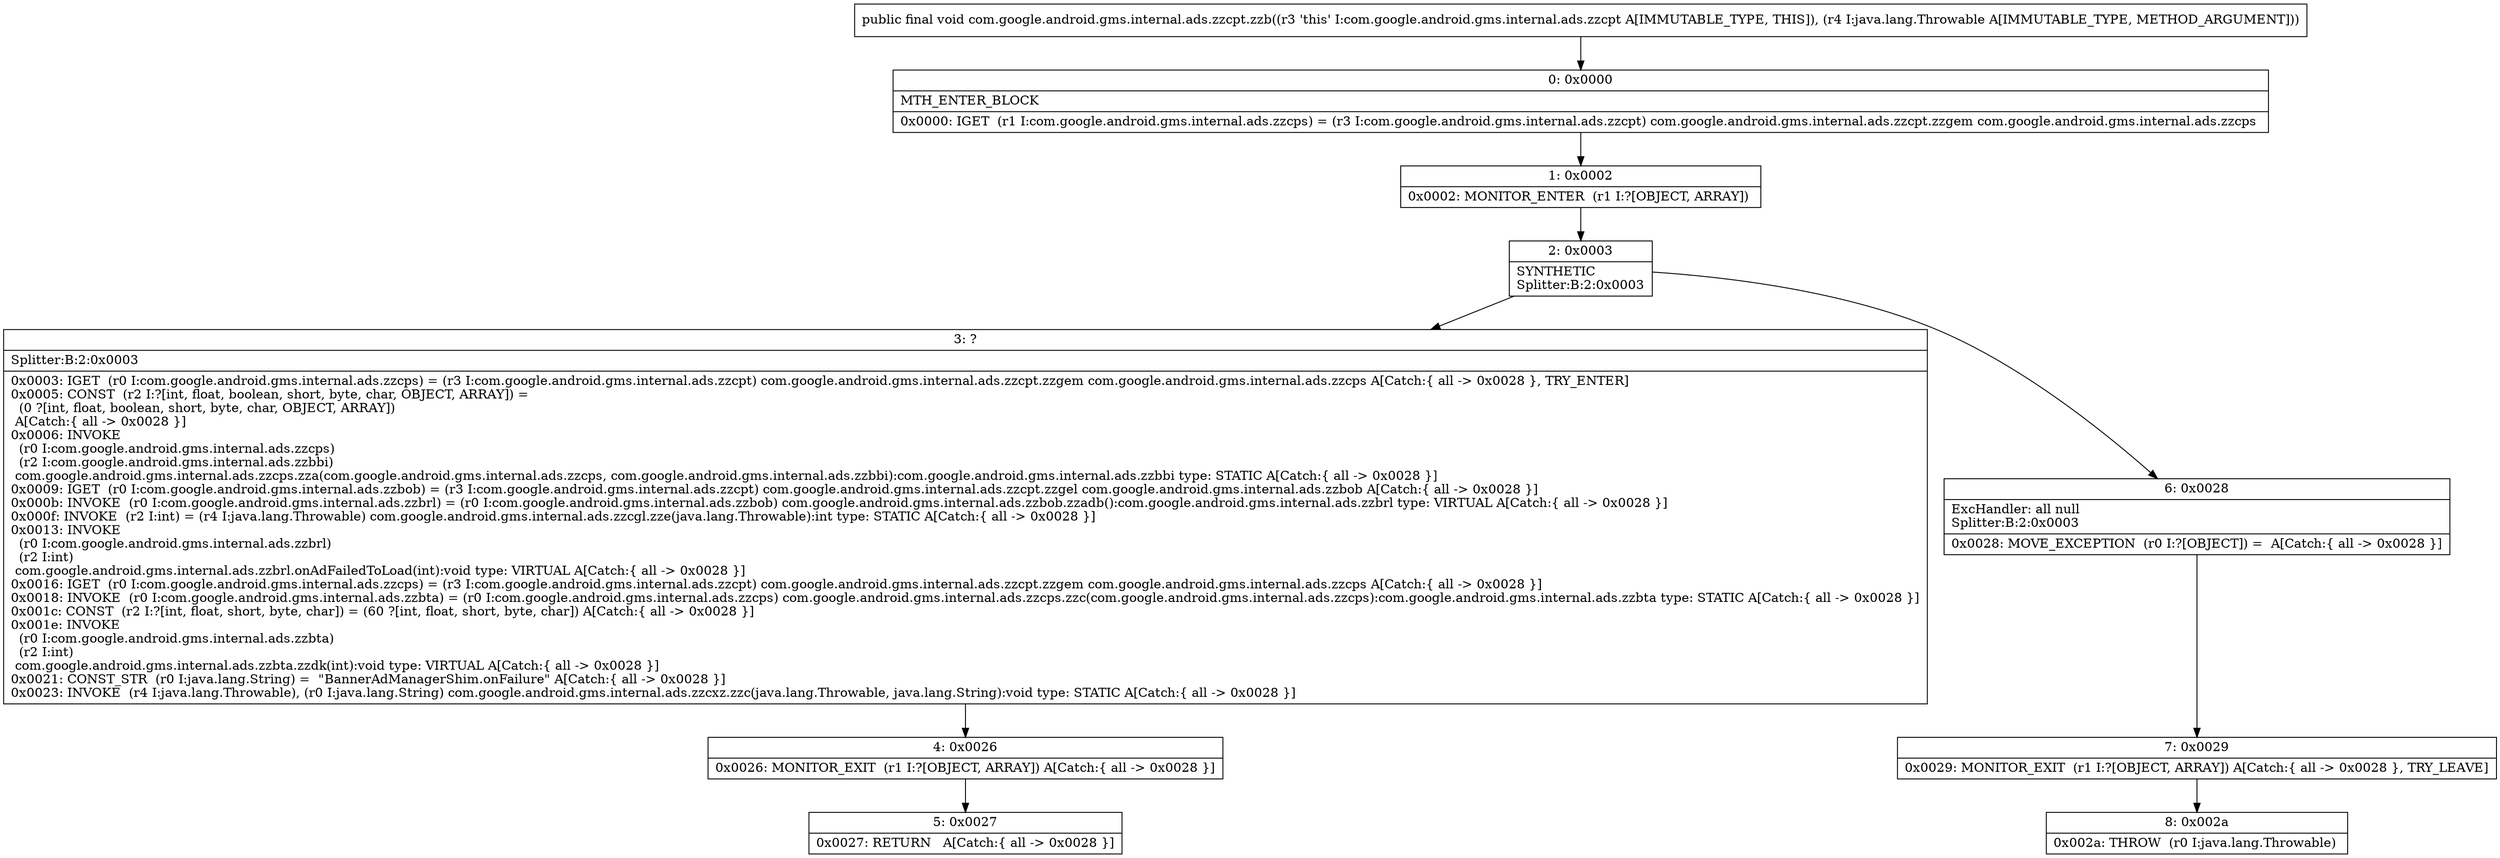 digraph "CFG forcom.google.android.gms.internal.ads.zzcpt.zzb(Ljava\/lang\/Throwable;)V" {
Node_0 [shape=record,label="{0\:\ 0x0000|MTH_ENTER_BLOCK\l|0x0000: IGET  (r1 I:com.google.android.gms.internal.ads.zzcps) = (r3 I:com.google.android.gms.internal.ads.zzcpt) com.google.android.gms.internal.ads.zzcpt.zzgem com.google.android.gms.internal.ads.zzcps \l}"];
Node_1 [shape=record,label="{1\:\ 0x0002|0x0002: MONITOR_ENTER  (r1 I:?[OBJECT, ARRAY]) \l}"];
Node_2 [shape=record,label="{2\:\ 0x0003|SYNTHETIC\lSplitter:B:2:0x0003\l}"];
Node_3 [shape=record,label="{3\:\ ?|Splitter:B:2:0x0003\l|0x0003: IGET  (r0 I:com.google.android.gms.internal.ads.zzcps) = (r3 I:com.google.android.gms.internal.ads.zzcpt) com.google.android.gms.internal.ads.zzcpt.zzgem com.google.android.gms.internal.ads.zzcps A[Catch:\{ all \-\> 0x0028 \}, TRY_ENTER]\l0x0005: CONST  (r2 I:?[int, float, boolean, short, byte, char, OBJECT, ARRAY]) = \l  (0 ?[int, float, boolean, short, byte, char, OBJECT, ARRAY])\l A[Catch:\{ all \-\> 0x0028 \}]\l0x0006: INVOKE  \l  (r0 I:com.google.android.gms.internal.ads.zzcps)\l  (r2 I:com.google.android.gms.internal.ads.zzbbi)\l com.google.android.gms.internal.ads.zzcps.zza(com.google.android.gms.internal.ads.zzcps, com.google.android.gms.internal.ads.zzbbi):com.google.android.gms.internal.ads.zzbbi type: STATIC A[Catch:\{ all \-\> 0x0028 \}]\l0x0009: IGET  (r0 I:com.google.android.gms.internal.ads.zzbob) = (r3 I:com.google.android.gms.internal.ads.zzcpt) com.google.android.gms.internal.ads.zzcpt.zzgel com.google.android.gms.internal.ads.zzbob A[Catch:\{ all \-\> 0x0028 \}]\l0x000b: INVOKE  (r0 I:com.google.android.gms.internal.ads.zzbrl) = (r0 I:com.google.android.gms.internal.ads.zzbob) com.google.android.gms.internal.ads.zzbob.zzadb():com.google.android.gms.internal.ads.zzbrl type: VIRTUAL A[Catch:\{ all \-\> 0x0028 \}]\l0x000f: INVOKE  (r2 I:int) = (r4 I:java.lang.Throwable) com.google.android.gms.internal.ads.zzcgl.zze(java.lang.Throwable):int type: STATIC A[Catch:\{ all \-\> 0x0028 \}]\l0x0013: INVOKE  \l  (r0 I:com.google.android.gms.internal.ads.zzbrl)\l  (r2 I:int)\l com.google.android.gms.internal.ads.zzbrl.onAdFailedToLoad(int):void type: VIRTUAL A[Catch:\{ all \-\> 0x0028 \}]\l0x0016: IGET  (r0 I:com.google.android.gms.internal.ads.zzcps) = (r3 I:com.google.android.gms.internal.ads.zzcpt) com.google.android.gms.internal.ads.zzcpt.zzgem com.google.android.gms.internal.ads.zzcps A[Catch:\{ all \-\> 0x0028 \}]\l0x0018: INVOKE  (r0 I:com.google.android.gms.internal.ads.zzbta) = (r0 I:com.google.android.gms.internal.ads.zzcps) com.google.android.gms.internal.ads.zzcps.zzc(com.google.android.gms.internal.ads.zzcps):com.google.android.gms.internal.ads.zzbta type: STATIC A[Catch:\{ all \-\> 0x0028 \}]\l0x001c: CONST  (r2 I:?[int, float, short, byte, char]) = (60 ?[int, float, short, byte, char]) A[Catch:\{ all \-\> 0x0028 \}]\l0x001e: INVOKE  \l  (r0 I:com.google.android.gms.internal.ads.zzbta)\l  (r2 I:int)\l com.google.android.gms.internal.ads.zzbta.zzdk(int):void type: VIRTUAL A[Catch:\{ all \-\> 0x0028 \}]\l0x0021: CONST_STR  (r0 I:java.lang.String) =  \"BannerAdManagerShim.onFailure\" A[Catch:\{ all \-\> 0x0028 \}]\l0x0023: INVOKE  (r4 I:java.lang.Throwable), (r0 I:java.lang.String) com.google.android.gms.internal.ads.zzcxz.zzc(java.lang.Throwable, java.lang.String):void type: STATIC A[Catch:\{ all \-\> 0x0028 \}]\l}"];
Node_4 [shape=record,label="{4\:\ 0x0026|0x0026: MONITOR_EXIT  (r1 I:?[OBJECT, ARRAY]) A[Catch:\{ all \-\> 0x0028 \}]\l}"];
Node_5 [shape=record,label="{5\:\ 0x0027|0x0027: RETURN   A[Catch:\{ all \-\> 0x0028 \}]\l}"];
Node_6 [shape=record,label="{6\:\ 0x0028|ExcHandler: all null\lSplitter:B:2:0x0003\l|0x0028: MOVE_EXCEPTION  (r0 I:?[OBJECT]) =  A[Catch:\{ all \-\> 0x0028 \}]\l}"];
Node_7 [shape=record,label="{7\:\ 0x0029|0x0029: MONITOR_EXIT  (r1 I:?[OBJECT, ARRAY]) A[Catch:\{ all \-\> 0x0028 \}, TRY_LEAVE]\l}"];
Node_8 [shape=record,label="{8\:\ 0x002a|0x002a: THROW  (r0 I:java.lang.Throwable) \l}"];
MethodNode[shape=record,label="{public final void com.google.android.gms.internal.ads.zzcpt.zzb((r3 'this' I:com.google.android.gms.internal.ads.zzcpt A[IMMUTABLE_TYPE, THIS]), (r4 I:java.lang.Throwable A[IMMUTABLE_TYPE, METHOD_ARGUMENT])) }"];
MethodNode -> Node_0;
Node_0 -> Node_1;
Node_1 -> Node_2;
Node_2 -> Node_3;
Node_2 -> Node_6;
Node_3 -> Node_4;
Node_4 -> Node_5;
Node_6 -> Node_7;
Node_7 -> Node_8;
}

